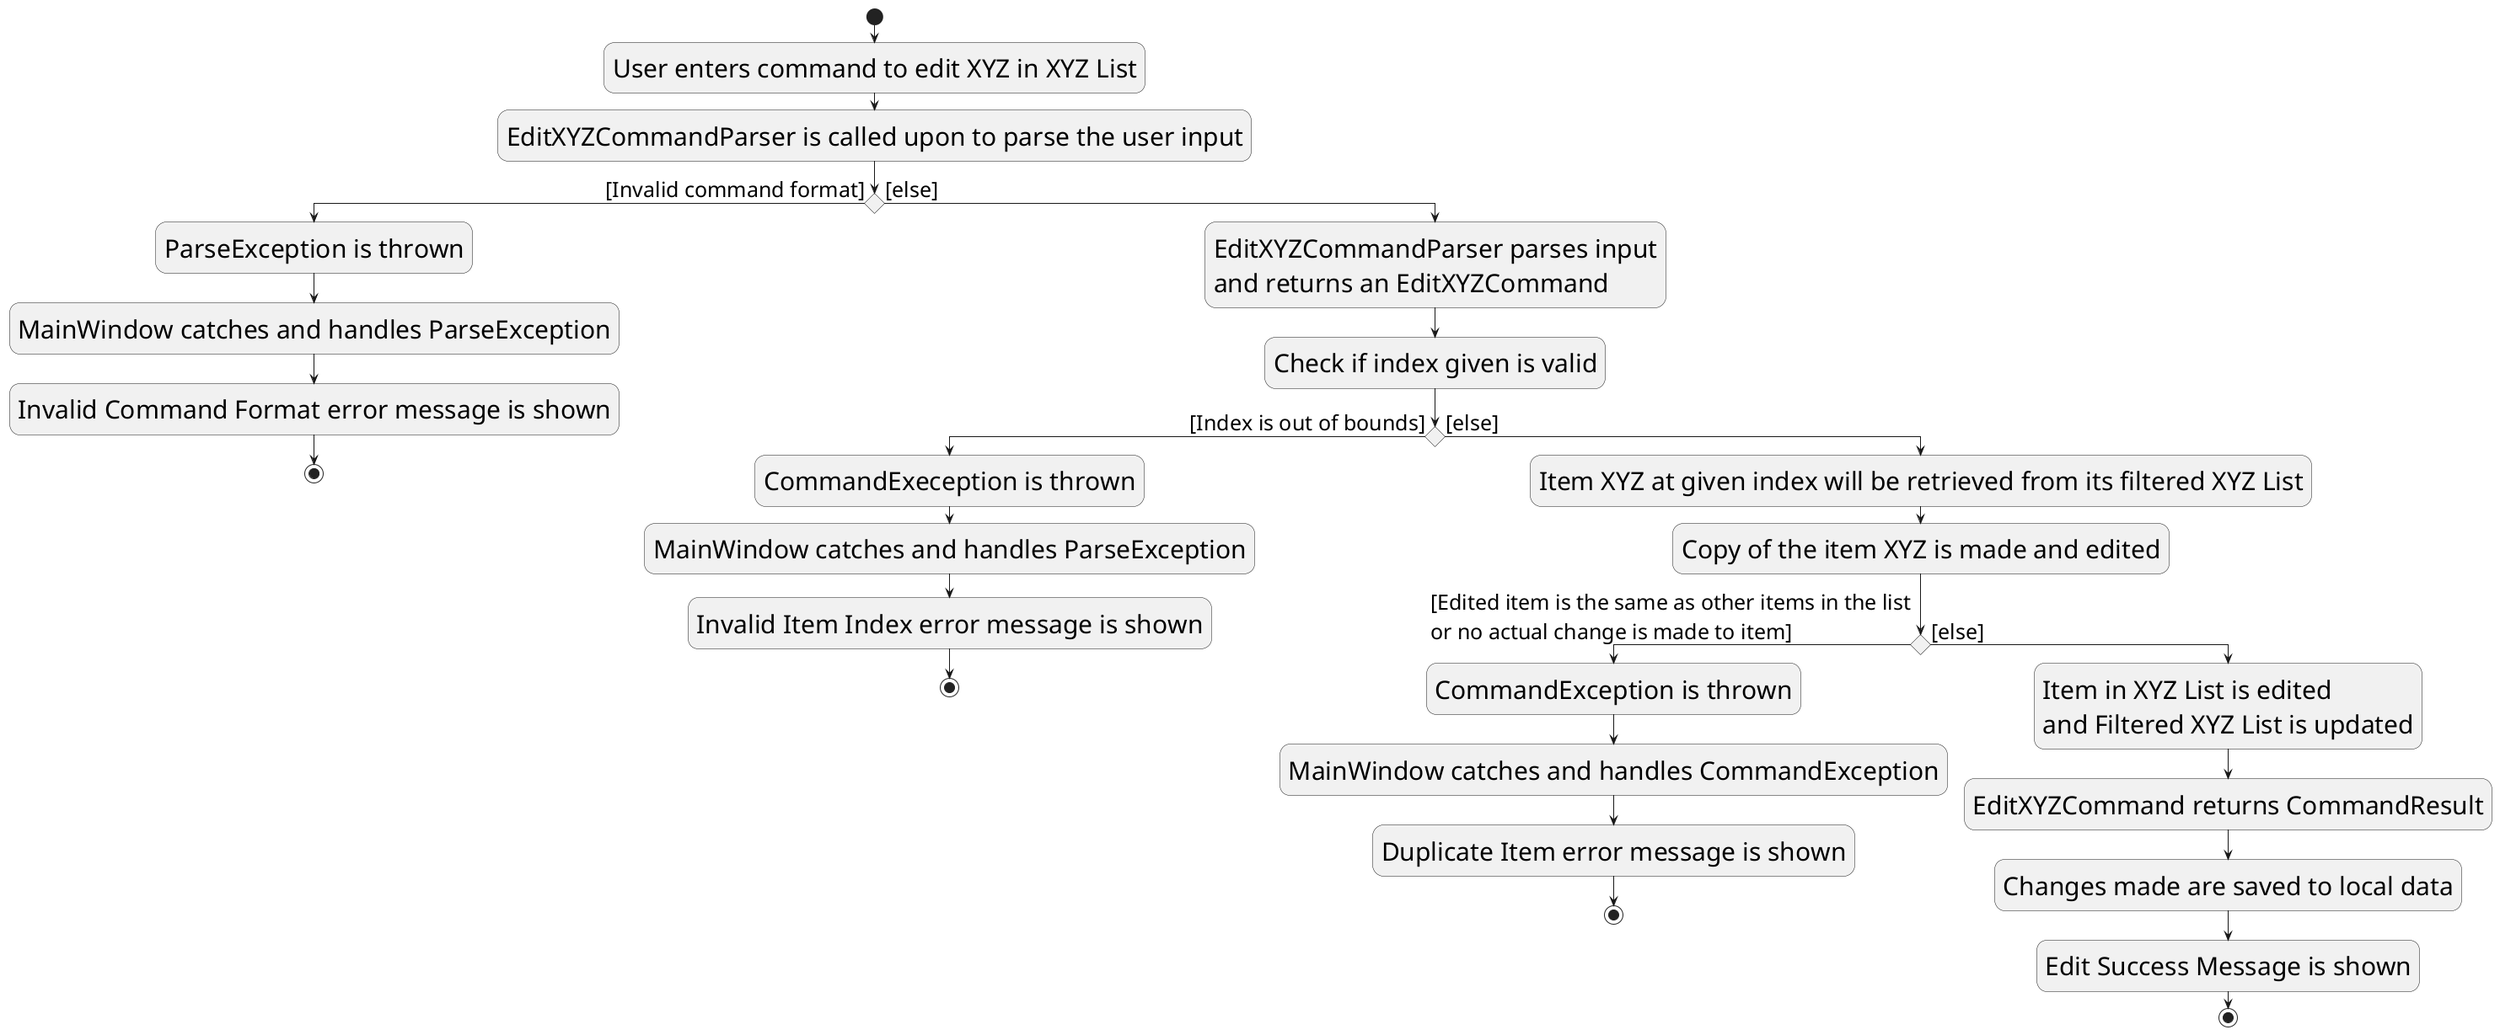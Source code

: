 @startuml
skinparam activityFontSize 30
skinparam activityArrowFontSize 25

start
:User enters command to edit XYZ in XYZ List;
:EditXYZCommandParser is called upon to parse the user input;
if () then ([Invalid command format])
  :ParseException is thrown;
  :MainWindow catches and handles ParseException;
  :Invalid Command Format error message is shown;
  stop
else ([else])
:EditXYZCommandParser parses input
and returns an EditXYZCommand;
:Check if index given is valid;

if () then ([Index is out of bounds])
    :CommandExeception is thrown;
    :MainWindow catches and handles ParseException;
    :Invalid Item Index error message is shown;
    stop
else ([else])
:Item XYZ at given index will be retrieved from its filtered XYZ List;
:Copy of the item XYZ is made and edited;

if () then ([Edited item is the same as other items in the list
or no actual change is made to item])
:CommandException is thrown;
:MainWindow catches and handles CommandException;
:Duplicate Item error message is shown;
stop

else ([else])
:Item in XYZ List is edited
and Filtered XYZ List is updated;
:EditXYZCommand returns CommandResult;
:Changes made are saved to local data;
:Edit Success Message is shown;
stop

@enduml
